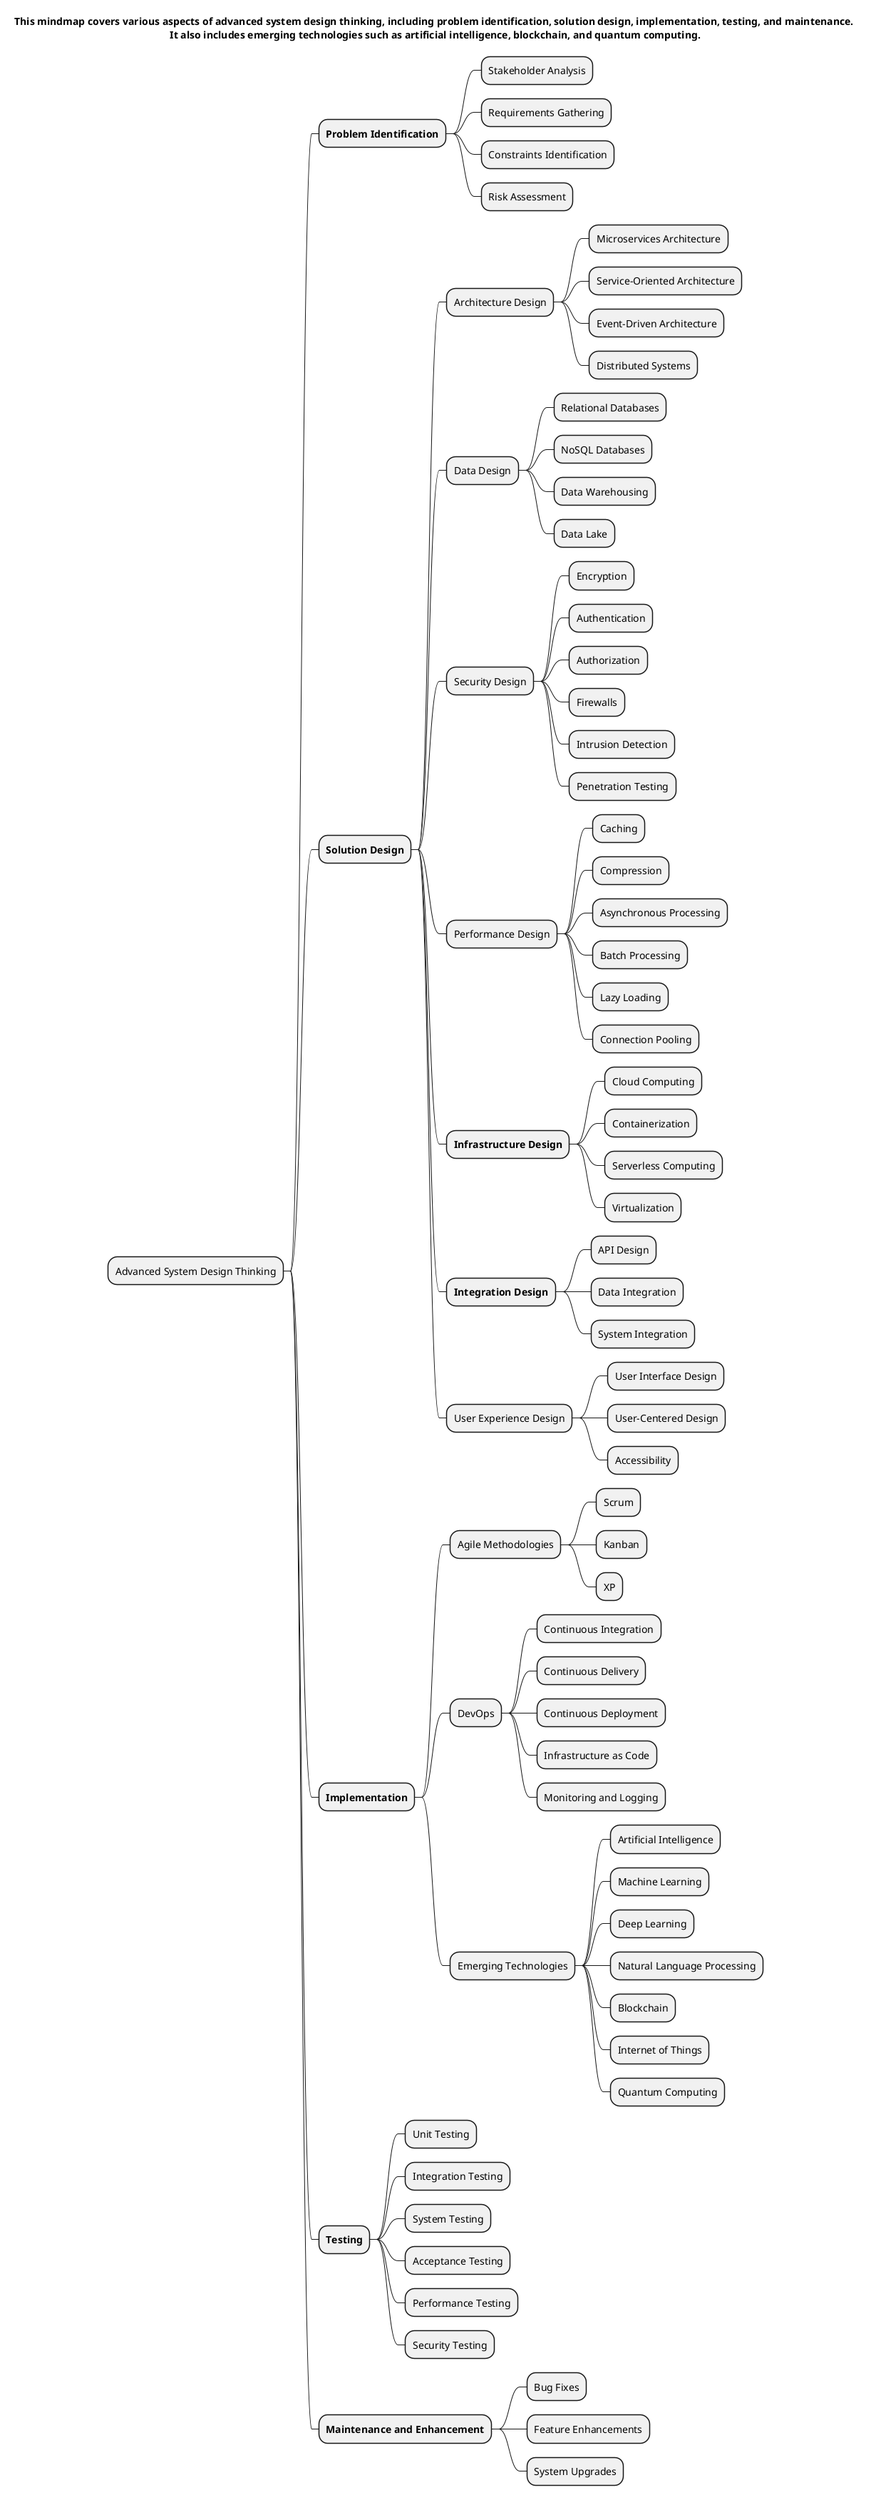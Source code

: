 
@startmindmap
title This mindmap covers various aspects of advanced system design thinking, including problem identification, solution design, implementation, testing, and maintenance. \nIt also includes emerging technologies such as artificial intelligence, blockchain, and quantum computing.

* Advanced System Design Thinking
** **Problem Identification**
*** Stakeholder Analysis
*** Requirements Gathering
*** Constraints Identification
*** Risk Assessment
** **Solution Design**
*** Architecture Design
**** Microservices Architecture
**** Service-Oriented Architecture
**** Event-Driven Architecture
**** Distributed Systems
*** Data Design
**** Relational Databases
**** NoSQL Databases
**** Data Warehousing
**** Data Lake
*** Security Design
**** Encryption
**** Authentication
**** Authorization
**** Firewalls
**** Intrusion Detection
**** Penetration Testing
*** Performance Design
**** Caching
**** Compression
**** Asynchronous Processing
**** Batch Processing
**** Lazy Loading
**** Connection Pooling
*** **Infrastructure Design**
**** Cloud Computing
**** Containerization
**** Serverless Computing
**** Virtualization
*** **Integration Design**
**** API Design
**** Data Integration
**** System Integration
*** User Experience Design
**** User Interface Design
**** User-Centered Design
**** Accessibility
** **Implementation**
*** Agile Methodologies
**** Scrum
**** Kanban
**** XP
*** DevOps
**** Continuous Integration
**** Continuous Delivery
**** Continuous Deployment
**** Infrastructure as Code
**** Monitoring and Logging
*** Emerging Technologies
**** Artificial Intelligence
**** Machine Learning
**** Deep Learning
**** Natural Language Processing
**** Blockchain
**** Internet of Things
**** Quantum Computing
** **Testing**
*** Unit Testing
*** Integration Testing
*** System Testing
*** Acceptance Testing
*** Performance Testing
*** Security Testing
** **Maintenance and Enhancement**
*** Bug Fixes
*** Feature Enhancements
*** System Upgrades
@endmindmap
